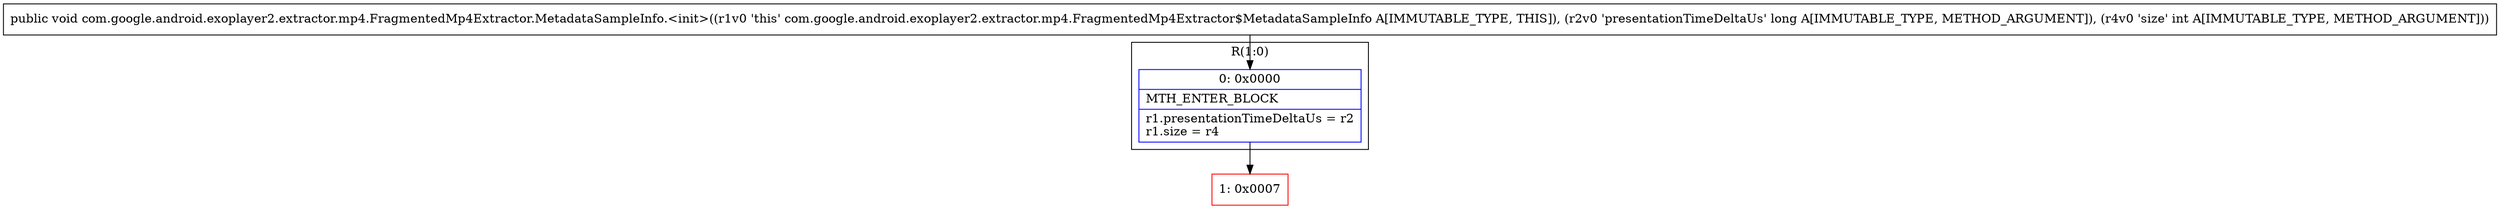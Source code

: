 digraph "CFG forcom.google.android.exoplayer2.extractor.mp4.FragmentedMp4Extractor.MetadataSampleInfo.\<init\>(JI)V" {
subgraph cluster_Region_753676146 {
label = "R(1:0)";
node [shape=record,color=blue];
Node_0 [shape=record,label="{0\:\ 0x0000|MTH_ENTER_BLOCK\l|r1.presentationTimeDeltaUs = r2\lr1.size = r4\l}"];
}
Node_1 [shape=record,color=red,label="{1\:\ 0x0007}"];
MethodNode[shape=record,label="{public void com.google.android.exoplayer2.extractor.mp4.FragmentedMp4Extractor.MetadataSampleInfo.\<init\>((r1v0 'this' com.google.android.exoplayer2.extractor.mp4.FragmentedMp4Extractor$MetadataSampleInfo A[IMMUTABLE_TYPE, THIS]), (r2v0 'presentationTimeDeltaUs' long A[IMMUTABLE_TYPE, METHOD_ARGUMENT]), (r4v0 'size' int A[IMMUTABLE_TYPE, METHOD_ARGUMENT])) }"];
MethodNode -> Node_0;
Node_0 -> Node_1;
}

